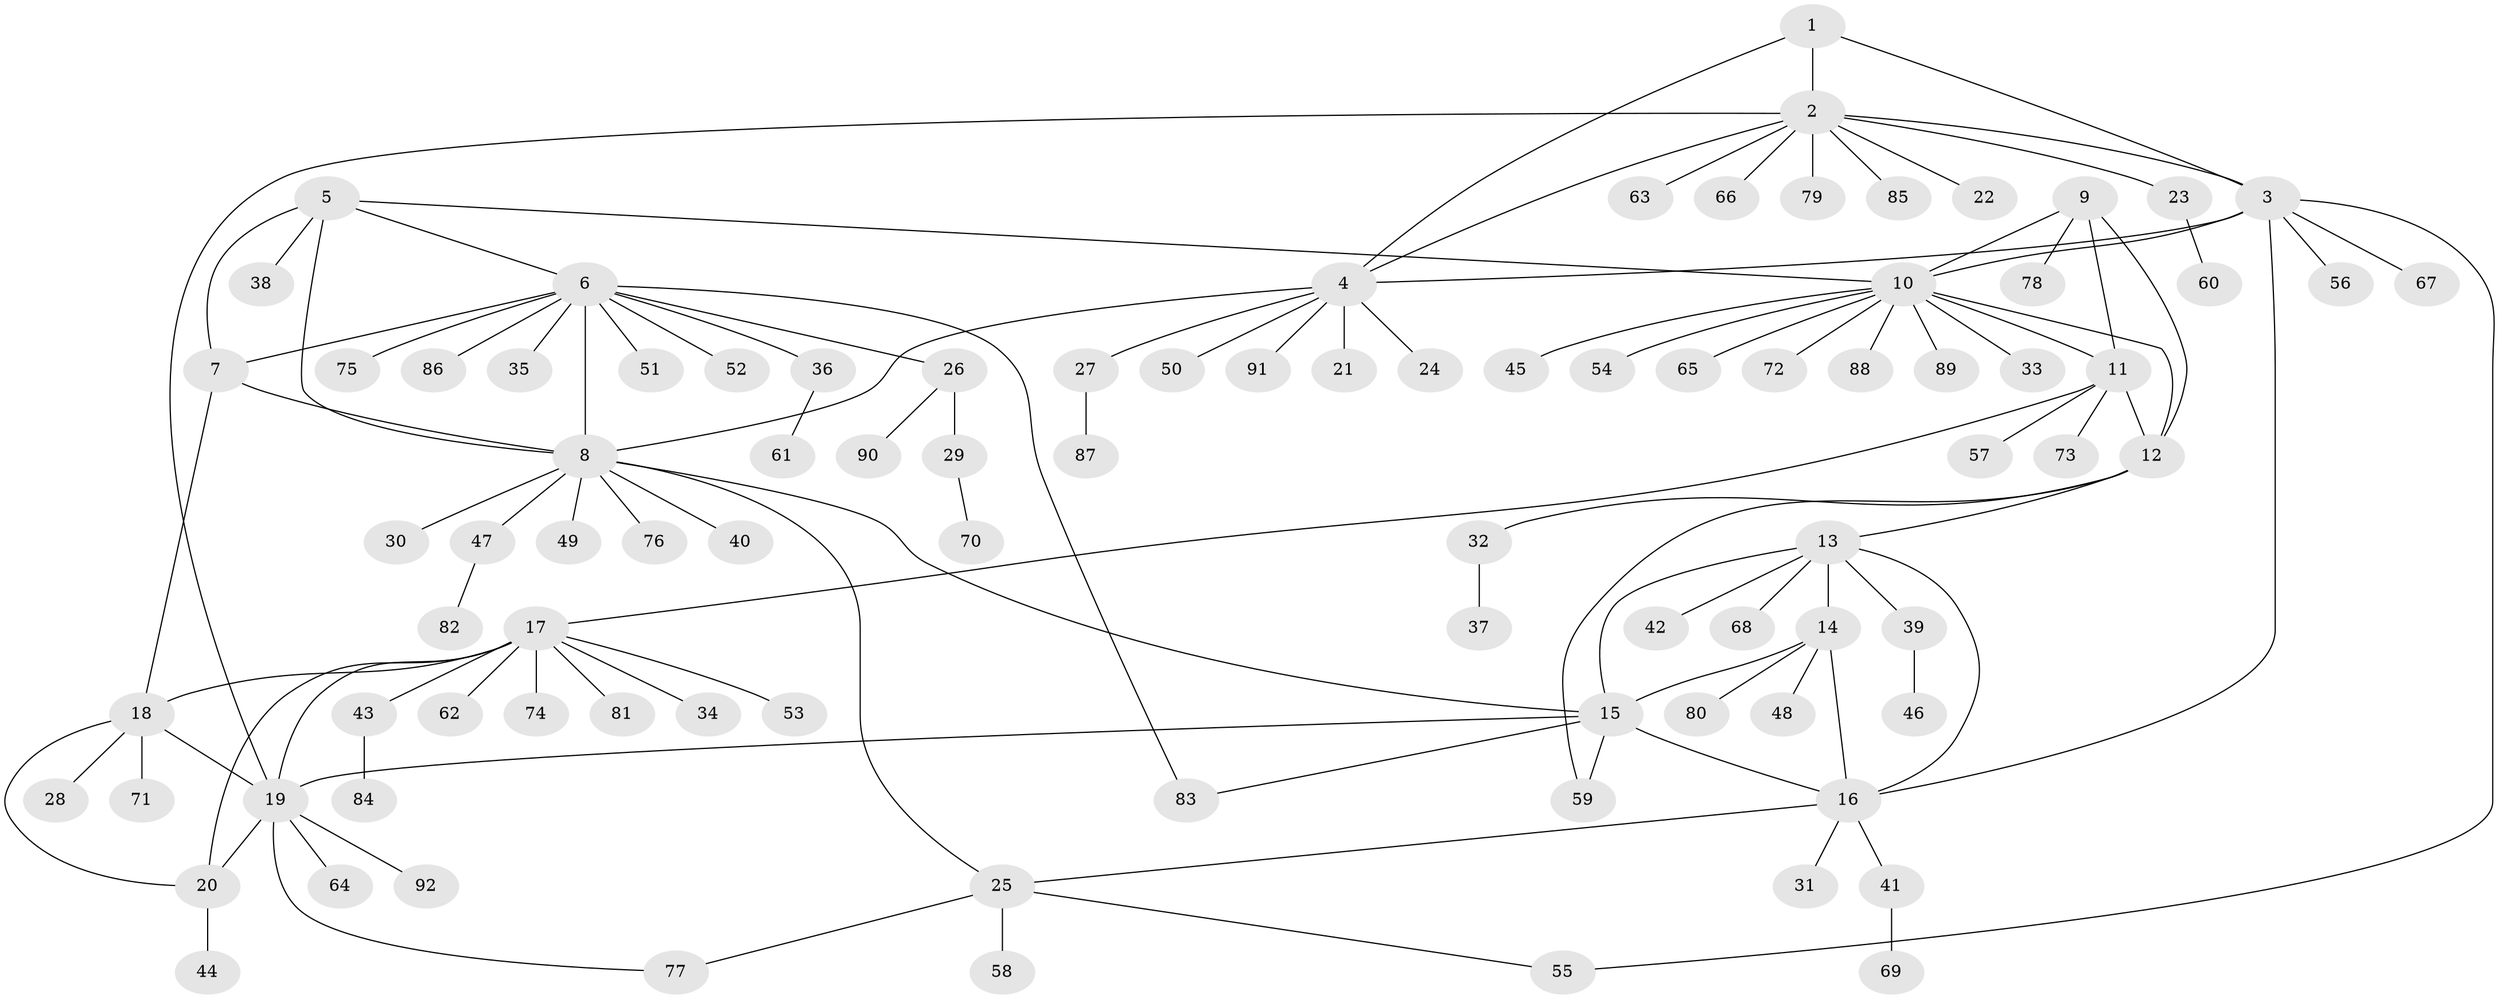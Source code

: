 // coarse degree distribution, {5: 0.1111111111111111, 4: 0.18518518518518517, 1: 0.6296296296296297, 2: 0.037037037037037035, 14: 0.037037037037037035}
// Generated by graph-tools (version 1.1) at 2025/58/03/04/25 21:58:35]
// undirected, 92 vertices, 117 edges
graph export_dot {
graph [start="1"]
  node [color=gray90,style=filled];
  1;
  2;
  3;
  4;
  5;
  6;
  7;
  8;
  9;
  10;
  11;
  12;
  13;
  14;
  15;
  16;
  17;
  18;
  19;
  20;
  21;
  22;
  23;
  24;
  25;
  26;
  27;
  28;
  29;
  30;
  31;
  32;
  33;
  34;
  35;
  36;
  37;
  38;
  39;
  40;
  41;
  42;
  43;
  44;
  45;
  46;
  47;
  48;
  49;
  50;
  51;
  52;
  53;
  54;
  55;
  56;
  57;
  58;
  59;
  60;
  61;
  62;
  63;
  64;
  65;
  66;
  67;
  68;
  69;
  70;
  71;
  72;
  73;
  74;
  75;
  76;
  77;
  78;
  79;
  80;
  81;
  82;
  83;
  84;
  85;
  86;
  87;
  88;
  89;
  90;
  91;
  92;
  1 -- 2;
  1 -- 3;
  1 -- 4;
  2 -- 3;
  2 -- 4;
  2 -- 19;
  2 -- 22;
  2 -- 23;
  2 -- 63;
  2 -- 66;
  2 -- 79;
  2 -- 85;
  3 -- 4;
  3 -- 10;
  3 -- 16;
  3 -- 55;
  3 -- 56;
  3 -- 67;
  4 -- 8;
  4 -- 21;
  4 -- 24;
  4 -- 27;
  4 -- 50;
  4 -- 91;
  5 -- 6;
  5 -- 7;
  5 -- 8;
  5 -- 10;
  5 -- 38;
  6 -- 7;
  6 -- 8;
  6 -- 26;
  6 -- 35;
  6 -- 36;
  6 -- 51;
  6 -- 52;
  6 -- 75;
  6 -- 83;
  6 -- 86;
  7 -- 8;
  7 -- 18;
  8 -- 15;
  8 -- 25;
  8 -- 30;
  8 -- 40;
  8 -- 47;
  8 -- 49;
  8 -- 76;
  9 -- 10;
  9 -- 11;
  9 -- 12;
  9 -- 78;
  10 -- 11;
  10 -- 12;
  10 -- 33;
  10 -- 45;
  10 -- 54;
  10 -- 65;
  10 -- 72;
  10 -- 88;
  10 -- 89;
  11 -- 12;
  11 -- 17;
  11 -- 57;
  11 -- 73;
  12 -- 13;
  12 -- 32;
  12 -- 59;
  13 -- 14;
  13 -- 15;
  13 -- 16;
  13 -- 39;
  13 -- 42;
  13 -- 68;
  14 -- 15;
  14 -- 16;
  14 -- 48;
  14 -- 80;
  15 -- 16;
  15 -- 19;
  15 -- 59;
  15 -- 83;
  16 -- 25;
  16 -- 31;
  16 -- 41;
  17 -- 18;
  17 -- 19;
  17 -- 20;
  17 -- 34;
  17 -- 43;
  17 -- 53;
  17 -- 62;
  17 -- 74;
  17 -- 81;
  18 -- 19;
  18 -- 20;
  18 -- 28;
  18 -- 71;
  19 -- 20;
  19 -- 64;
  19 -- 77;
  19 -- 92;
  20 -- 44;
  23 -- 60;
  25 -- 55;
  25 -- 58;
  25 -- 77;
  26 -- 29;
  26 -- 90;
  27 -- 87;
  29 -- 70;
  32 -- 37;
  36 -- 61;
  39 -- 46;
  41 -- 69;
  43 -- 84;
  47 -- 82;
}
